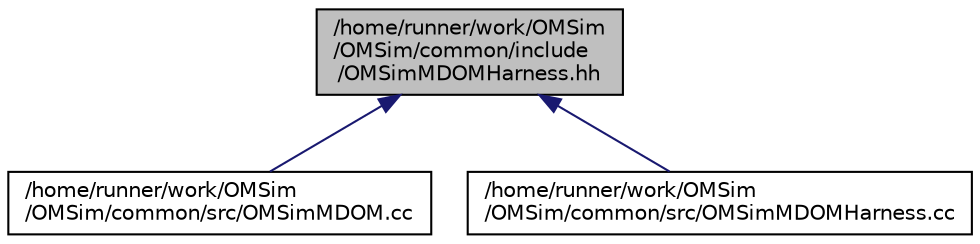 digraph "/home/runner/work/OMSim/OMSim/common/include/OMSimMDOMHarness.hh"
{
 // LATEX_PDF_SIZE
  edge [fontname="Helvetica",fontsize="10",labelfontname="Helvetica",labelfontsize="10"];
  node [fontname="Helvetica",fontsize="10",shape=record];
  Node1 [label="/home/runner/work/OMSim\l/OMSim/common/include\l/OMSimMDOMHarness.hh",height=0.2,width=0.4,color="black", fillcolor="grey75", style="filled", fontcolor="black",tooltip=" "];
  Node1 -> Node2 [dir="back",color="midnightblue",fontsize="10",style="solid",fontname="Helvetica"];
  Node2 [label="/home/runner/work/OMSim\l/OMSim/common/src/OMSimMDOM.cc",height=0.2,width=0.4,color="black", fillcolor="white", style="filled",URL="$_o_m_sim_m_d_o_m_8cc.html",tooltip="Construction of mDOM."];
  Node1 -> Node3 [dir="back",color="midnightblue",fontsize="10",style="solid",fontname="Helvetica"];
  Node3 [label="/home/runner/work/OMSim\l/OMSim/common/src/OMSimMDOMHarness.cc",height=0.2,width=0.4,color="black", fillcolor="white", style="filled",URL="$_o_m_sim_m_d_o_m_harness_8cc.html",tooltip="Construction of mDOM harness."];
}
